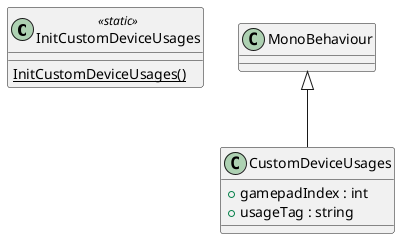 @startuml
class InitCustomDeviceUsages <<static>> {
    {static} InitCustomDeviceUsages()
}
class CustomDeviceUsages {
    + gamepadIndex : int
    + usageTag : string
}
MonoBehaviour <|-- CustomDeviceUsages
@enduml
